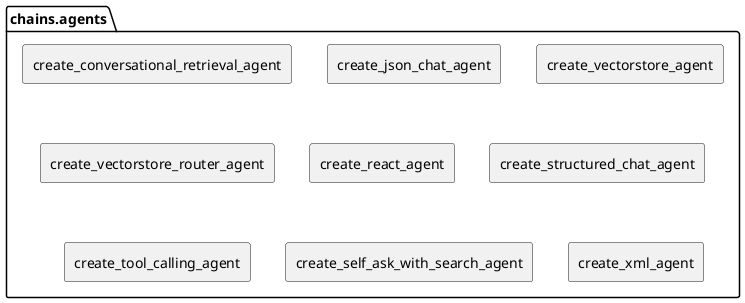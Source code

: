 @startuml


package chains.agents{

    ' https://api.python.langchain.com/en/latest/agents/langchain.agents.agent_toolkits.conversational_retrieval.openai_functions.create_conversational_retrieval_agent.html#langchain.agents.agent_toolkits.conversational_retrieval.openai_functions.create_conversational_retrieval_agent
    rectangle create_conversational_retrieval_agent

    ' https://api.python.langchain.com/en/latest/agents/langchain.agents.json_chat.base.create_json_chat_agent.html#langchain.agents.json_chat.base.create_json_chat_agent
    rectangle create_json_chat_agent

    ' https://api.python.langchain.com/en/latest/agents/langchain.agents.agent_toolkits.vectorstore.base.create_vectorstore_agent.html#langchain.agents.agent_toolkits.vectorstore.base.create_vectorstore_agent
    rectangle create_vectorstore_agent

    ' https://api.python.langchain.com/en/latest/agents/langchain.agents.agent_toolkits.vectorstore.base.create_vectorstore_router_agent.html#langchain.agents.agent_toolkits.vectorstore.base.create_vectorstore_router_agent
    rectangle create_vectorstore_router_agent

    ' https://api.python.langchain.com/en/latest/agents/langchain.agents.react.agent.create_react_agent.html#langchain.agents.react.agent.create_react_agent
    rectangle create_react_agent

    ' https://api.python.langchain.com/en/latest/agents/langchain.agents.structured_chat.base.create_structured_chat_agent.html#langchain.agents.structured_chat.base.create_structured_chat_agent
    rectangle create_structured_chat_agent

    ' https://api.python.langchain.com/en/latest/agents/langchain.agents.tool_calling_agent.base.create_tool_calling_agent.html#langchain.agents.tool_calling_agent.base.create_tool_calling_agent
    rectangle create_tool_calling_agent

    ' https://api.python.langchain.com/en/latest/agents/langchain.agents.self_ask_with_search.base.create_self_ask_with_search_agent.html#langchain.agents.self_ask_with_search.base.create_self_ask_with_search_agent
    rectangle create_self_ask_with_search_agent

    ' https://api.python.langchain.com/en/latest/agents/langchain.agents.xml.base.create_xml_agent.html#langchain.agents.xml.base.create_xml_agent
    rectangle create_xml_agent
}



@enduml